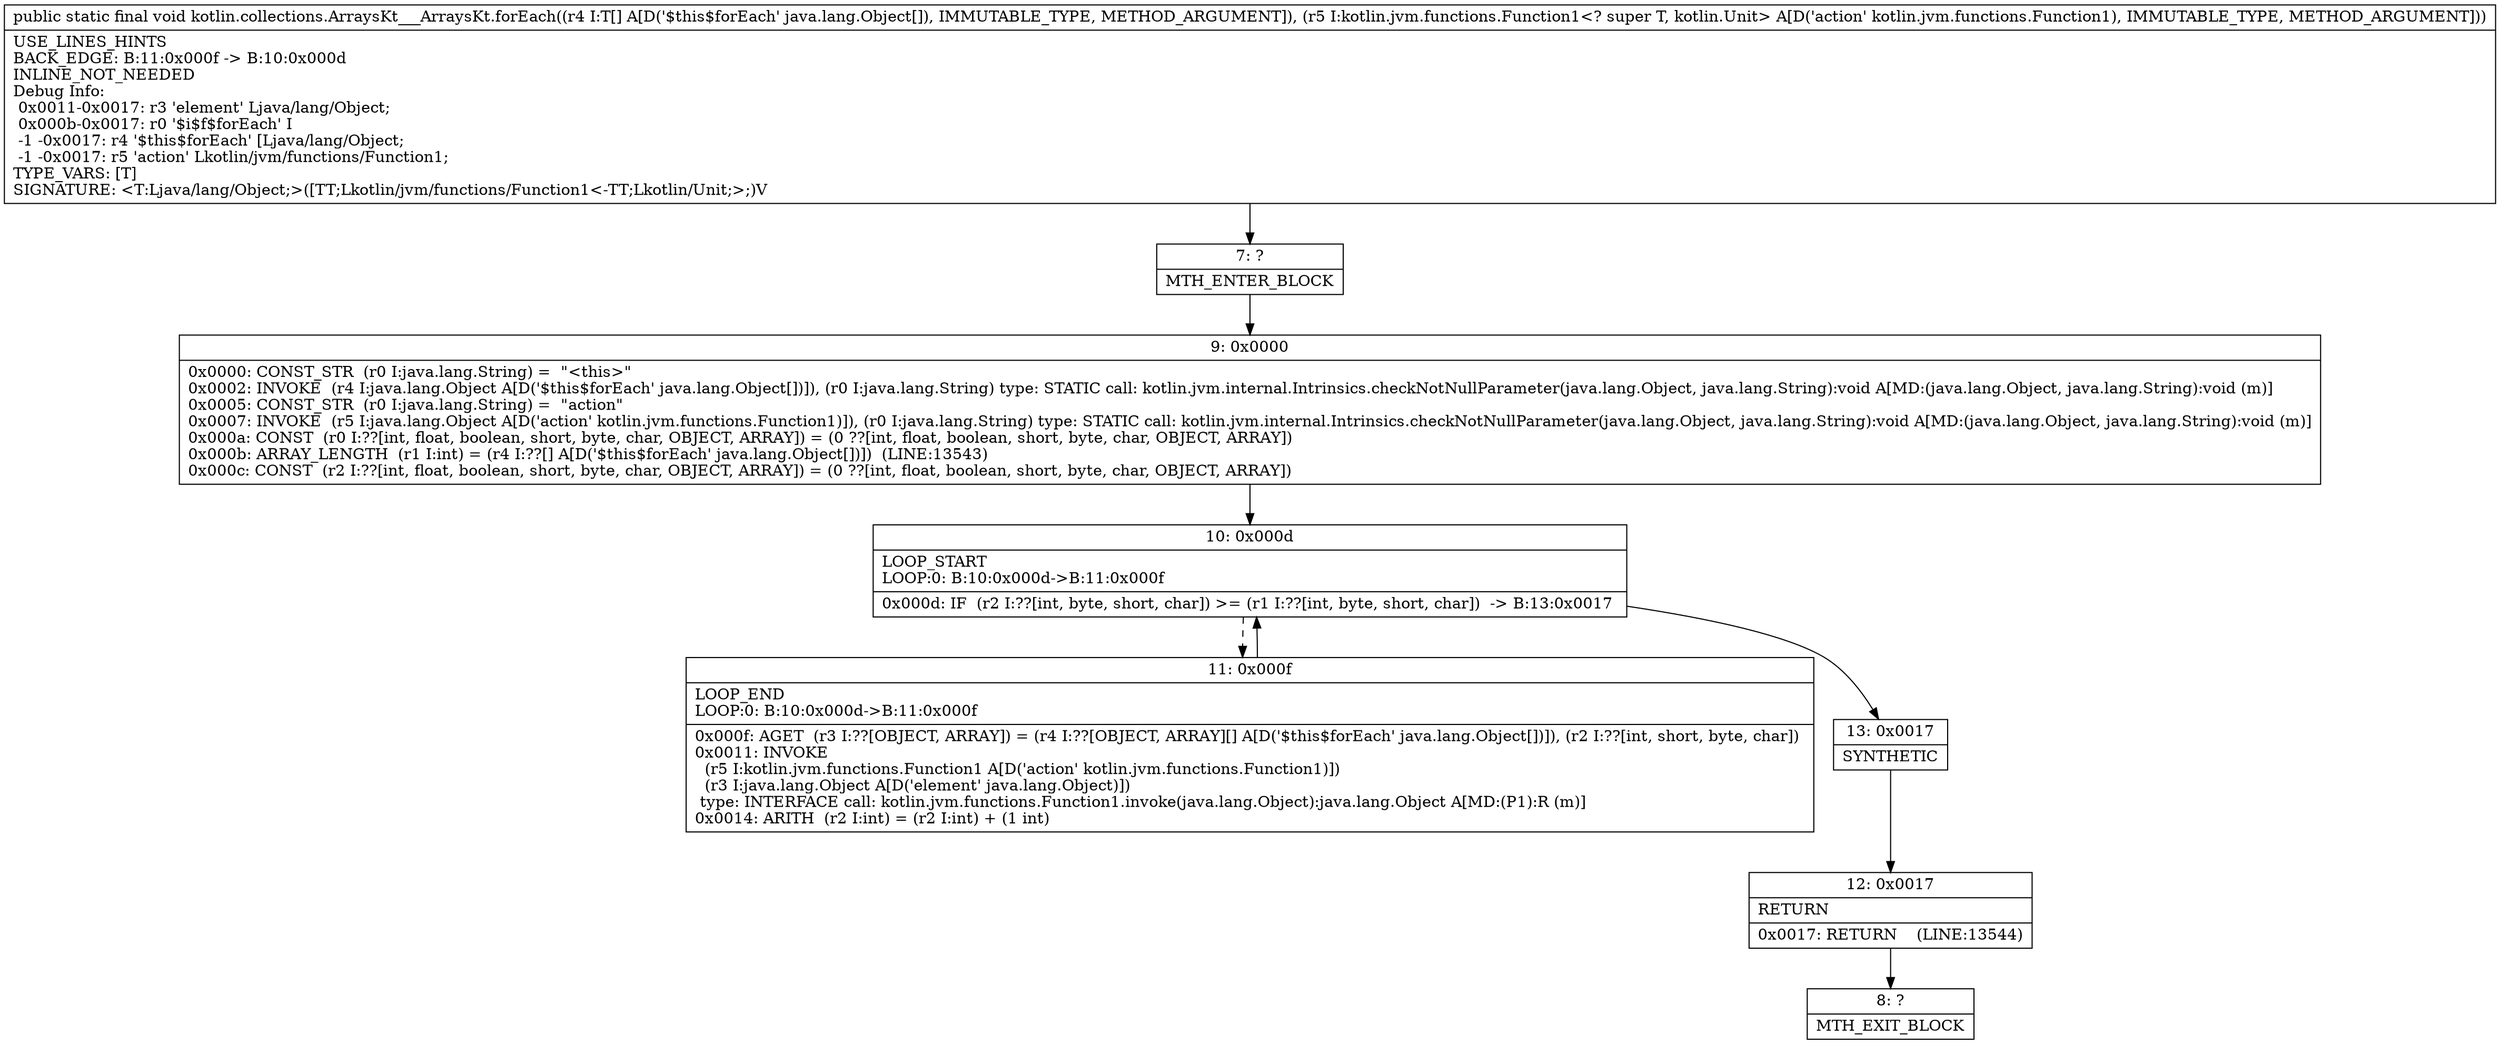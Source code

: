 digraph "CFG forkotlin.collections.ArraysKt___ArraysKt.forEach([Ljava\/lang\/Object;Lkotlin\/jvm\/functions\/Function1;)V" {
Node_7 [shape=record,label="{7\:\ ?|MTH_ENTER_BLOCK\l}"];
Node_9 [shape=record,label="{9\:\ 0x0000|0x0000: CONST_STR  (r0 I:java.lang.String) =  \"\<this\>\" \l0x0002: INVOKE  (r4 I:java.lang.Object A[D('$this$forEach' java.lang.Object[])]), (r0 I:java.lang.String) type: STATIC call: kotlin.jvm.internal.Intrinsics.checkNotNullParameter(java.lang.Object, java.lang.String):void A[MD:(java.lang.Object, java.lang.String):void (m)]\l0x0005: CONST_STR  (r0 I:java.lang.String) =  \"action\" \l0x0007: INVOKE  (r5 I:java.lang.Object A[D('action' kotlin.jvm.functions.Function1)]), (r0 I:java.lang.String) type: STATIC call: kotlin.jvm.internal.Intrinsics.checkNotNullParameter(java.lang.Object, java.lang.String):void A[MD:(java.lang.Object, java.lang.String):void (m)]\l0x000a: CONST  (r0 I:??[int, float, boolean, short, byte, char, OBJECT, ARRAY]) = (0 ??[int, float, boolean, short, byte, char, OBJECT, ARRAY]) \l0x000b: ARRAY_LENGTH  (r1 I:int) = (r4 I:??[] A[D('$this$forEach' java.lang.Object[])])  (LINE:13543)\l0x000c: CONST  (r2 I:??[int, float, boolean, short, byte, char, OBJECT, ARRAY]) = (0 ??[int, float, boolean, short, byte, char, OBJECT, ARRAY]) \l}"];
Node_10 [shape=record,label="{10\:\ 0x000d|LOOP_START\lLOOP:0: B:10:0x000d\-\>B:11:0x000f\l|0x000d: IF  (r2 I:??[int, byte, short, char]) \>= (r1 I:??[int, byte, short, char])  \-\> B:13:0x0017 \l}"];
Node_11 [shape=record,label="{11\:\ 0x000f|LOOP_END\lLOOP:0: B:10:0x000d\-\>B:11:0x000f\l|0x000f: AGET  (r3 I:??[OBJECT, ARRAY]) = (r4 I:??[OBJECT, ARRAY][] A[D('$this$forEach' java.lang.Object[])]), (r2 I:??[int, short, byte, char]) \l0x0011: INVOKE  \l  (r5 I:kotlin.jvm.functions.Function1 A[D('action' kotlin.jvm.functions.Function1)])\l  (r3 I:java.lang.Object A[D('element' java.lang.Object)])\l type: INTERFACE call: kotlin.jvm.functions.Function1.invoke(java.lang.Object):java.lang.Object A[MD:(P1):R (m)]\l0x0014: ARITH  (r2 I:int) = (r2 I:int) + (1 int) \l}"];
Node_13 [shape=record,label="{13\:\ 0x0017|SYNTHETIC\l}"];
Node_12 [shape=record,label="{12\:\ 0x0017|RETURN\l|0x0017: RETURN    (LINE:13544)\l}"];
Node_8 [shape=record,label="{8\:\ ?|MTH_EXIT_BLOCK\l}"];
MethodNode[shape=record,label="{public static final void kotlin.collections.ArraysKt___ArraysKt.forEach((r4 I:T[] A[D('$this$forEach' java.lang.Object[]), IMMUTABLE_TYPE, METHOD_ARGUMENT]), (r5 I:kotlin.jvm.functions.Function1\<? super T, kotlin.Unit\> A[D('action' kotlin.jvm.functions.Function1), IMMUTABLE_TYPE, METHOD_ARGUMENT]))  | USE_LINES_HINTS\lBACK_EDGE: B:11:0x000f \-\> B:10:0x000d\lINLINE_NOT_NEEDED\lDebug Info:\l  0x0011\-0x0017: r3 'element' Ljava\/lang\/Object;\l  0x000b\-0x0017: r0 '$i$f$forEach' I\l  \-1 \-0x0017: r4 '$this$forEach' [Ljava\/lang\/Object;\l  \-1 \-0x0017: r5 'action' Lkotlin\/jvm\/functions\/Function1;\lTYPE_VARS: [T]\lSIGNATURE: \<T:Ljava\/lang\/Object;\>([TT;Lkotlin\/jvm\/functions\/Function1\<\-TT;Lkotlin\/Unit;\>;)V\l}"];
MethodNode -> Node_7;Node_7 -> Node_9;
Node_9 -> Node_10;
Node_10 -> Node_11[style=dashed];
Node_10 -> Node_13;
Node_11 -> Node_10;
Node_13 -> Node_12;
Node_12 -> Node_8;
}

